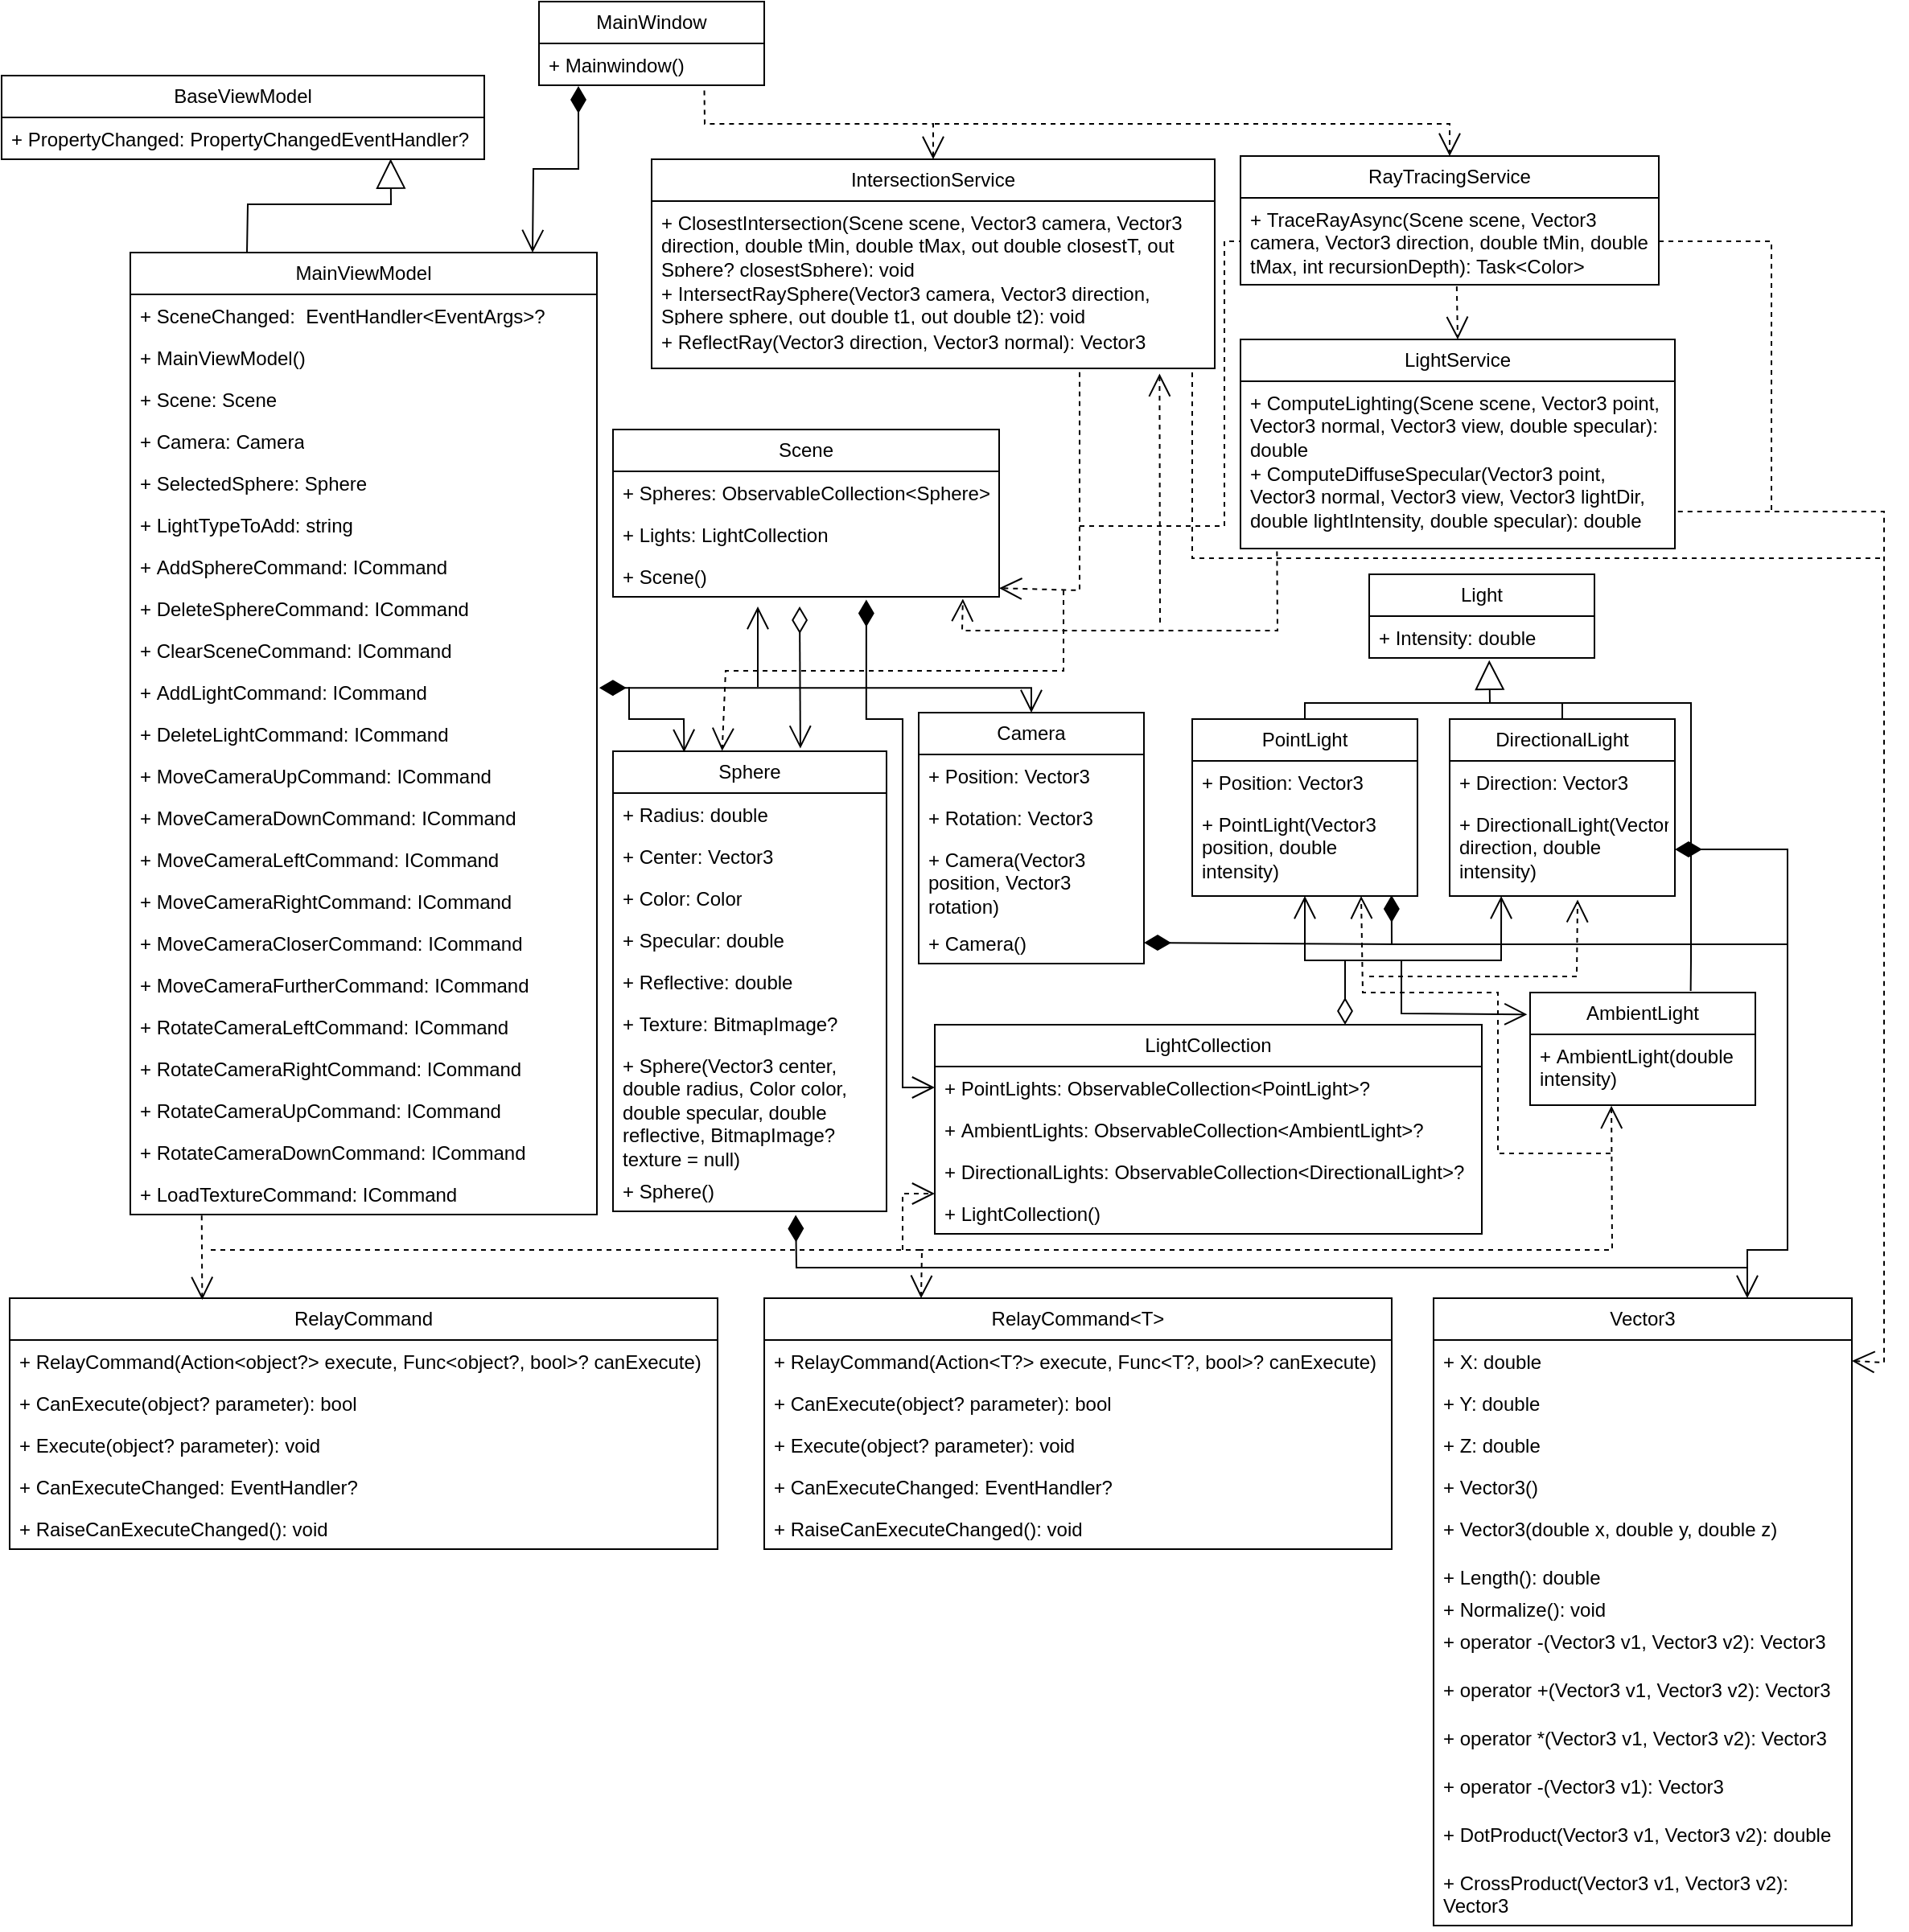 <mxfile version="24.7.5">
  <diagram id="C5RBs43oDa-KdzZeNtuy" name="Page-1">
    <mxGraphModel dx="1481" dy="1017" grid="1" gridSize="10" guides="1" tooltips="1" connect="1" arrows="1" fold="1" page="1" pageScale="1" pageWidth="827" pageHeight="1169" math="0" shadow="0">
      <root>
        <mxCell id="WIyWlLk6GJQsqaUBKTNV-0" />
        <mxCell id="WIyWlLk6GJQsqaUBKTNV-1" parent="WIyWlLk6GJQsqaUBKTNV-0" />
        <mxCell id="JTHqgM4O7aG-Oe8vb5In-0" value="MainWindow" style="swimlane;fontStyle=0;childLayout=stackLayout;horizontal=1;startSize=26;fillColor=none;horizontalStack=0;resizeParent=1;resizeParentMax=0;resizeLast=0;collapsible=1;marginBottom=0;whiteSpace=wrap;html=1;" parent="WIyWlLk6GJQsqaUBKTNV-1" vertex="1">
          <mxGeometry x="354" y="14" width="140" height="52" as="geometry" />
        </mxCell>
        <mxCell id="JTHqgM4O7aG-Oe8vb5In-1" value="+ Mainwindow()" style="text;strokeColor=none;fillColor=none;align=left;verticalAlign=top;spacingLeft=4;spacingRight=4;overflow=hidden;rotatable=0;points=[[0,0.5],[1,0.5]];portConstraint=eastwest;whiteSpace=wrap;html=1;" parent="JTHqgM4O7aG-Oe8vb5In-0" vertex="1">
          <mxGeometry y="26" width="140" height="26" as="geometry" />
        </mxCell>
        <mxCell id="JTHqgM4O7aG-Oe8vb5In-4" value="" style="endArrow=open;html=1;endSize=12;startArrow=diamondThin;startSize=14;startFill=1;edgeStyle=orthogonalEdgeStyle;align=left;verticalAlign=bottom;rounded=0;exitX=0.175;exitY=1.019;exitDx=0;exitDy=0;exitPerimeter=0;" parent="WIyWlLk6GJQsqaUBKTNV-1" source="JTHqgM4O7aG-Oe8vb5In-1" edge="1">
          <mxGeometry x="-1" y="3" relative="1" as="geometry">
            <mxPoint x="340" y="410" as="sourcePoint" />
            <mxPoint x="350" y="170" as="targetPoint" />
          </mxGeometry>
        </mxCell>
        <mxCell id="JTHqgM4O7aG-Oe8vb5In-5" value="MainViewModel" style="swimlane;fontStyle=0;childLayout=stackLayout;horizontal=1;startSize=26;fillColor=none;horizontalStack=0;resizeParent=1;resizeParentMax=0;resizeLast=0;collapsible=1;marginBottom=0;whiteSpace=wrap;html=1;" parent="WIyWlLk6GJQsqaUBKTNV-1" vertex="1">
          <mxGeometry x="100" y="170" width="290" height="598" as="geometry" />
        </mxCell>
        <mxCell id="JTHqgM4O7aG-Oe8vb5In-6" value="+&amp;nbsp;SceneChanged:&amp;nbsp;&amp;nbsp;EventHandler&amp;lt;EventArgs&amp;gt;?" style="text;strokeColor=none;fillColor=none;align=left;verticalAlign=top;spacingLeft=4;spacingRight=4;overflow=hidden;rotatable=0;points=[[0,0.5],[1,0.5]];portConstraint=eastwest;whiteSpace=wrap;html=1;" parent="JTHqgM4O7aG-Oe8vb5In-5" vertex="1">
          <mxGeometry y="26" width="290" height="26" as="geometry" />
        </mxCell>
        <mxCell id="JTHqgM4O7aG-Oe8vb5In-7" value="+&amp;nbsp;MainViewModel()" style="text;strokeColor=none;fillColor=none;align=left;verticalAlign=top;spacingLeft=4;spacingRight=4;overflow=hidden;rotatable=0;points=[[0,0.5],[1,0.5]];portConstraint=eastwest;whiteSpace=wrap;html=1;" parent="JTHqgM4O7aG-Oe8vb5In-5" vertex="1">
          <mxGeometry y="52" width="290" height="26" as="geometry" />
        </mxCell>
        <mxCell id="JTHqgM4O7aG-Oe8vb5In-8" value="+&amp;nbsp;Scene:&amp;nbsp;Scene" style="text;strokeColor=none;fillColor=none;align=left;verticalAlign=top;spacingLeft=4;spacingRight=4;overflow=hidden;rotatable=0;points=[[0,0.5],[1,0.5]];portConstraint=eastwest;whiteSpace=wrap;html=1;" parent="JTHqgM4O7aG-Oe8vb5In-5" vertex="1">
          <mxGeometry y="78" width="290" height="26" as="geometry" />
        </mxCell>
        <mxCell id="JTHqgM4O7aG-Oe8vb5In-25" value="+&amp;nbsp;Camera:&amp;nbsp;Camera" style="text;strokeColor=none;fillColor=none;align=left;verticalAlign=top;spacingLeft=4;spacingRight=4;overflow=hidden;rotatable=0;points=[[0,0.5],[1,0.5]];portConstraint=eastwest;whiteSpace=wrap;html=1;" parent="JTHqgM4O7aG-Oe8vb5In-5" vertex="1">
          <mxGeometry y="104" width="290" height="26" as="geometry" />
        </mxCell>
        <mxCell id="JTHqgM4O7aG-Oe8vb5In-26" value="+&amp;nbsp;SelectedSphere: Sphere" style="text;strokeColor=none;fillColor=none;align=left;verticalAlign=top;spacingLeft=4;spacingRight=4;overflow=hidden;rotatable=0;points=[[0,0.5],[1,0.5]];portConstraint=eastwest;whiteSpace=wrap;html=1;" parent="JTHqgM4O7aG-Oe8vb5In-5" vertex="1">
          <mxGeometry y="130" width="290" height="26" as="geometry" />
        </mxCell>
        <mxCell id="JTHqgM4O7aG-Oe8vb5In-27" value="+&amp;nbsp;LightTypeToAdd: string" style="text;strokeColor=none;fillColor=none;align=left;verticalAlign=top;spacingLeft=4;spacingRight=4;overflow=hidden;rotatable=0;points=[[0,0.5],[1,0.5]];portConstraint=eastwest;whiteSpace=wrap;html=1;" parent="JTHqgM4O7aG-Oe8vb5In-5" vertex="1">
          <mxGeometry y="156" width="290" height="26" as="geometry" />
        </mxCell>
        <mxCell id="JTHqgM4O7aG-Oe8vb5In-28" value="+&amp;nbsp;AddSphereCommand: ICommand" style="text;strokeColor=none;fillColor=none;align=left;verticalAlign=top;spacingLeft=4;spacingRight=4;overflow=hidden;rotatable=0;points=[[0,0.5],[1,0.5]];portConstraint=eastwest;whiteSpace=wrap;html=1;" parent="JTHqgM4O7aG-Oe8vb5In-5" vertex="1">
          <mxGeometry y="182" width="290" height="26" as="geometry" />
        </mxCell>
        <mxCell id="JTHqgM4O7aG-Oe8vb5In-29" value="+&amp;nbsp;DeleteSphereCommand: ICommand" style="text;strokeColor=none;fillColor=none;align=left;verticalAlign=top;spacingLeft=4;spacingRight=4;overflow=hidden;rotatable=0;points=[[0,0.5],[1,0.5]];portConstraint=eastwest;whiteSpace=wrap;html=1;" parent="JTHqgM4O7aG-Oe8vb5In-5" vertex="1">
          <mxGeometry y="208" width="290" height="26" as="geometry" />
        </mxCell>
        <mxCell id="JTHqgM4O7aG-Oe8vb5In-30" value="+&amp;nbsp;ClearSceneCommand: ICommand" style="text;strokeColor=none;fillColor=none;align=left;verticalAlign=top;spacingLeft=4;spacingRight=4;overflow=hidden;rotatable=0;points=[[0,0.5],[1,0.5]];portConstraint=eastwest;whiteSpace=wrap;html=1;" parent="JTHqgM4O7aG-Oe8vb5In-5" vertex="1">
          <mxGeometry y="234" width="290" height="26" as="geometry" />
        </mxCell>
        <mxCell id="JTHqgM4O7aG-Oe8vb5In-31" value="+&amp;nbsp;AddLightCommand: ICommand" style="text;strokeColor=none;fillColor=none;align=left;verticalAlign=top;spacingLeft=4;spacingRight=4;overflow=hidden;rotatable=0;points=[[0,0.5],[1,0.5]];portConstraint=eastwest;whiteSpace=wrap;html=1;" parent="JTHqgM4O7aG-Oe8vb5In-5" vertex="1">
          <mxGeometry y="260" width="290" height="26" as="geometry" />
        </mxCell>
        <mxCell id="JTHqgM4O7aG-Oe8vb5In-32" value="+&amp;nbsp;DeleteLightCommand: ICommand" style="text;strokeColor=none;fillColor=none;align=left;verticalAlign=top;spacingLeft=4;spacingRight=4;overflow=hidden;rotatable=0;points=[[0,0.5],[1,0.5]];portConstraint=eastwest;whiteSpace=wrap;html=1;" parent="JTHqgM4O7aG-Oe8vb5In-5" vertex="1">
          <mxGeometry y="286" width="290" height="26" as="geometry" />
        </mxCell>
        <mxCell id="JTHqgM4O7aG-Oe8vb5In-33" value="+&amp;nbsp;MoveCameraUpCommand: ICommand" style="text;strokeColor=none;fillColor=none;align=left;verticalAlign=top;spacingLeft=4;spacingRight=4;overflow=hidden;rotatable=0;points=[[0,0.5],[1,0.5]];portConstraint=eastwest;whiteSpace=wrap;html=1;" parent="JTHqgM4O7aG-Oe8vb5In-5" vertex="1">
          <mxGeometry y="312" width="290" height="26" as="geometry" />
        </mxCell>
        <mxCell id="JTHqgM4O7aG-Oe8vb5In-34" value="+&amp;nbsp;MoveCameraDownCommand: ICommand" style="text;strokeColor=none;fillColor=none;align=left;verticalAlign=top;spacingLeft=4;spacingRight=4;overflow=hidden;rotatable=0;points=[[0,0.5],[1,0.5]];portConstraint=eastwest;whiteSpace=wrap;html=1;" parent="JTHqgM4O7aG-Oe8vb5In-5" vertex="1">
          <mxGeometry y="338" width="290" height="26" as="geometry" />
        </mxCell>
        <mxCell id="JTHqgM4O7aG-Oe8vb5In-35" value="+&amp;nbsp;MoveCameraLeftCommand: ICommand" style="text;strokeColor=none;fillColor=none;align=left;verticalAlign=top;spacingLeft=4;spacingRight=4;overflow=hidden;rotatable=0;points=[[0,0.5],[1,0.5]];portConstraint=eastwest;whiteSpace=wrap;html=1;" parent="JTHqgM4O7aG-Oe8vb5In-5" vertex="1">
          <mxGeometry y="364" width="290" height="26" as="geometry" />
        </mxCell>
        <mxCell id="JTHqgM4O7aG-Oe8vb5In-36" value="+&amp;nbsp;MoveCameraRightCommand: ICommand" style="text;strokeColor=none;fillColor=none;align=left;verticalAlign=top;spacingLeft=4;spacingRight=4;overflow=hidden;rotatable=0;points=[[0,0.5],[1,0.5]];portConstraint=eastwest;whiteSpace=wrap;html=1;" parent="JTHqgM4O7aG-Oe8vb5In-5" vertex="1">
          <mxGeometry y="390" width="290" height="26" as="geometry" />
        </mxCell>
        <mxCell id="JTHqgM4O7aG-Oe8vb5In-37" value="+&amp;nbsp;MoveCameraCloserCommand: ICommand" style="text;strokeColor=none;fillColor=none;align=left;verticalAlign=top;spacingLeft=4;spacingRight=4;overflow=hidden;rotatable=0;points=[[0,0.5],[1,0.5]];portConstraint=eastwest;whiteSpace=wrap;html=1;" parent="JTHqgM4O7aG-Oe8vb5In-5" vertex="1">
          <mxGeometry y="416" width="290" height="26" as="geometry" />
        </mxCell>
        <mxCell id="JTHqgM4O7aG-Oe8vb5In-38" value="+&amp;nbsp;MoveCameraFurtherCommand: ICommand" style="text;strokeColor=none;fillColor=none;align=left;verticalAlign=top;spacingLeft=4;spacingRight=4;overflow=hidden;rotatable=0;points=[[0,0.5],[1,0.5]];portConstraint=eastwest;whiteSpace=wrap;html=1;" parent="JTHqgM4O7aG-Oe8vb5In-5" vertex="1">
          <mxGeometry y="442" width="290" height="26" as="geometry" />
        </mxCell>
        <mxCell id="JTHqgM4O7aG-Oe8vb5In-39" value="+&amp;nbsp;RotateCameraLeftCommand: ICommand" style="text;strokeColor=none;fillColor=none;align=left;verticalAlign=top;spacingLeft=4;spacingRight=4;overflow=hidden;rotatable=0;points=[[0,0.5],[1,0.5]];portConstraint=eastwest;whiteSpace=wrap;html=1;" parent="JTHqgM4O7aG-Oe8vb5In-5" vertex="1">
          <mxGeometry y="468" width="290" height="26" as="geometry" />
        </mxCell>
        <mxCell id="JTHqgM4O7aG-Oe8vb5In-40" value="+&amp;nbsp;RotateCameraRightCommand: ICommand" style="text;strokeColor=none;fillColor=none;align=left;verticalAlign=top;spacingLeft=4;spacingRight=4;overflow=hidden;rotatable=0;points=[[0,0.5],[1,0.5]];portConstraint=eastwest;whiteSpace=wrap;html=1;" parent="JTHqgM4O7aG-Oe8vb5In-5" vertex="1">
          <mxGeometry y="494" width="290" height="26" as="geometry" />
        </mxCell>
        <mxCell id="JTHqgM4O7aG-Oe8vb5In-41" value="+&amp;nbsp;RotateCameraUpCommand: ICommand" style="text;strokeColor=none;fillColor=none;align=left;verticalAlign=top;spacingLeft=4;spacingRight=4;overflow=hidden;rotatable=0;points=[[0,0.5],[1,0.5]];portConstraint=eastwest;whiteSpace=wrap;html=1;" parent="JTHqgM4O7aG-Oe8vb5In-5" vertex="1">
          <mxGeometry y="520" width="290" height="26" as="geometry" />
        </mxCell>
        <mxCell id="JTHqgM4O7aG-Oe8vb5In-42" value="+&amp;nbsp;RotateCameraDownCommand: ICommand" style="text;strokeColor=none;fillColor=none;align=left;verticalAlign=top;spacingLeft=4;spacingRight=4;overflow=hidden;rotatable=0;points=[[0,0.5],[1,0.5]];portConstraint=eastwest;whiteSpace=wrap;html=1;" parent="JTHqgM4O7aG-Oe8vb5In-5" vertex="1">
          <mxGeometry y="546" width="290" height="26" as="geometry" />
        </mxCell>
        <mxCell id="JTHqgM4O7aG-Oe8vb5In-43" value="+&amp;nbsp;LoadTextureCommand: ICommand" style="text;strokeColor=none;fillColor=none;align=left;verticalAlign=top;spacingLeft=4;spacingRight=4;overflow=hidden;rotatable=0;points=[[0,0.5],[1,0.5]];portConstraint=eastwest;whiteSpace=wrap;html=1;" parent="JTHqgM4O7aG-Oe8vb5In-5" vertex="1">
          <mxGeometry y="572" width="290" height="26" as="geometry" />
        </mxCell>
        <mxCell id="JTHqgM4O7aG-Oe8vb5In-9" value="IntersectionService" style="swimlane;fontStyle=0;childLayout=stackLayout;horizontal=1;startSize=26;fillColor=none;horizontalStack=0;resizeParent=1;resizeParentMax=0;resizeLast=0;collapsible=1;marginBottom=0;whiteSpace=wrap;html=1;" parent="WIyWlLk6GJQsqaUBKTNV-1" vertex="1">
          <mxGeometry x="424" y="112" width="350" height="130" as="geometry" />
        </mxCell>
        <mxCell id="JTHqgM4O7aG-Oe8vb5In-10" value="+&amp;nbsp;&lt;span style=&quot;background-color: initial;&quot;&gt;ClosestIntersection(Scene scene, Vector3 camera, Vector3 direction, double tMin, double tMax, out double closestT, out Sphere? closestSphere): void&lt;/span&gt;&lt;div&gt;&amp;nbsp; &amp;nbsp; &amp;nbsp; &amp;nbsp;&amp;nbsp;&lt;/div&gt;" style="text;strokeColor=none;fillColor=none;align=left;verticalAlign=top;spacingLeft=4;spacingRight=4;overflow=hidden;rotatable=0;points=[[0,0.5],[1,0.5]];portConstraint=eastwest;whiteSpace=wrap;html=1;" parent="JTHqgM4O7aG-Oe8vb5In-9" vertex="1">
          <mxGeometry y="26" width="350" height="44" as="geometry" />
        </mxCell>
        <mxCell id="JTHqgM4O7aG-Oe8vb5In-11" value="+&amp;nbsp;IntersectRaySphere(Vector3 camera, Vector3 direction, Sphere sphere, out double t1, out double t2): void" style="text;strokeColor=none;fillColor=none;align=left;verticalAlign=top;spacingLeft=4;spacingRight=4;overflow=hidden;rotatable=0;points=[[0,0.5],[1,0.5]];portConstraint=eastwest;whiteSpace=wrap;html=1;" parent="JTHqgM4O7aG-Oe8vb5In-9" vertex="1">
          <mxGeometry y="70" width="350" height="30" as="geometry" />
        </mxCell>
        <mxCell id="JTHqgM4O7aG-Oe8vb5In-12" value="+&amp;nbsp;ReflectRay(Vector3 direction, Vector3 normal): Vector3" style="text;strokeColor=none;fillColor=none;align=left;verticalAlign=top;spacingLeft=4;spacingRight=4;overflow=hidden;rotatable=0;points=[[0,0.5],[1,0.5]];portConstraint=eastwest;whiteSpace=wrap;html=1;" parent="JTHqgM4O7aG-Oe8vb5In-9" vertex="1">
          <mxGeometry y="100" width="350" height="30" as="geometry" />
        </mxCell>
        <mxCell id="JTHqgM4O7aG-Oe8vb5In-13" value="RayTracingService" style="swimlane;fontStyle=0;childLayout=stackLayout;horizontal=1;startSize=26;fillColor=none;horizontalStack=0;resizeParent=1;resizeParentMax=0;resizeLast=0;collapsible=1;marginBottom=0;whiteSpace=wrap;html=1;" parent="WIyWlLk6GJQsqaUBKTNV-1" vertex="1">
          <mxGeometry x="790" y="110" width="260" height="80" as="geometry" />
        </mxCell>
        <mxCell id="JTHqgM4O7aG-Oe8vb5In-14" value="+&amp;nbsp;TraceRayAsync(Scene scene, Vector3 camera, Vector3 direction, double tMin, double tMax, int recursionDepth): Task&amp;lt;Color&amp;gt;" style="text;strokeColor=none;fillColor=none;align=left;verticalAlign=top;spacingLeft=4;spacingRight=4;overflow=hidden;rotatable=0;points=[[0,0.5],[1,0.5]];portConstraint=eastwest;whiteSpace=wrap;html=1;" parent="JTHqgM4O7aG-Oe8vb5In-13" vertex="1">
          <mxGeometry y="26" width="260" height="54" as="geometry" />
        </mxCell>
        <mxCell id="JTHqgM4O7aG-Oe8vb5In-17" value="" style="endArrow=open;endSize=12;dashed=1;html=1;rounded=0;exitX=0.734;exitY=1.123;exitDx=0;exitDy=0;exitPerimeter=0;entryX=0.5;entryY=0;entryDx=0;entryDy=0;" parent="WIyWlLk6GJQsqaUBKTNV-1" source="JTHqgM4O7aG-Oe8vb5In-1" target="JTHqgM4O7aG-Oe8vb5In-9" edge="1">
          <mxGeometry width="160" relative="1" as="geometry">
            <mxPoint x="380" y="260" as="sourcePoint" />
            <mxPoint x="540" y="260" as="targetPoint" />
            <Array as="points">
              <mxPoint x="457" y="90" />
              <mxPoint x="599" y="90" />
            </Array>
          </mxGeometry>
        </mxCell>
        <mxCell id="JTHqgM4O7aG-Oe8vb5In-18" value="" style="endArrow=open;endSize=12;dashed=1;html=1;rounded=0;entryX=0.5;entryY=0;entryDx=0;entryDy=0;" parent="WIyWlLk6GJQsqaUBKTNV-1" target="JTHqgM4O7aG-Oe8vb5In-13" edge="1">
          <mxGeometry width="160" relative="1" as="geometry">
            <mxPoint x="600" y="90" as="sourcePoint" />
            <mxPoint x="540" y="260" as="targetPoint" />
            <Array as="points">
              <mxPoint x="790" y="90" />
              <mxPoint x="920" y="90" />
            </Array>
          </mxGeometry>
        </mxCell>
        <mxCell id="JTHqgM4O7aG-Oe8vb5In-19" value="BaseViewModel" style="swimlane;fontStyle=0;childLayout=stackLayout;horizontal=1;startSize=26;fillColor=none;horizontalStack=0;resizeParent=1;resizeParentMax=0;resizeLast=0;collapsible=1;marginBottom=0;whiteSpace=wrap;html=1;" parent="WIyWlLk6GJQsqaUBKTNV-1" vertex="1">
          <mxGeometry x="20" y="60" width="300" height="52" as="geometry" />
        </mxCell>
        <mxCell id="JTHqgM4O7aG-Oe8vb5In-20" value="+&amp;nbsp;PropertyChanged: PropertyChangedEventHandler?" style="text;strokeColor=none;fillColor=none;align=left;verticalAlign=top;spacingLeft=4;spacingRight=4;overflow=hidden;rotatable=0;points=[[0,0.5],[1,0.5]];portConstraint=eastwest;whiteSpace=wrap;html=1;" parent="JTHqgM4O7aG-Oe8vb5In-19" vertex="1">
          <mxGeometry y="26" width="300" height="26" as="geometry" />
        </mxCell>
        <mxCell id="JTHqgM4O7aG-Oe8vb5In-23" value="" style="endArrow=block;endSize=16;endFill=0;html=1;rounded=0;entryX=0.806;entryY=0.991;entryDx=0;entryDy=0;entryPerimeter=0;exitX=0.25;exitY=0;exitDx=0;exitDy=0;" parent="WIyWlLk6GJQsqaUBKTNV-1" source="JTHqgM4O7aG-Oe8vb5In-5" target="JTHqgM4O7aG-Oe8vb5In-20" edge="1">
          <mxGeometry width="160" relative="1" as="geometry">
            <mxPoint x="250" y="270" as="sourcePoint" />
            <mxPoint x="410" y="270" as="targetPoint" />
            <Array as="points">
              <mxPoint x="173" y="140" />
              <mxPoint x="262" y="140" />
            </Array>
          </mxGeometry>
        </mxCell>
        <mxCell id="JTHqgM4O7aG-Oe8vb5In-44" value="Scene" style="swimlane;fontStyle=0;childLayout=stackLayout;horizontal=1;startSize=26;fillColor=none;horizontalStack=0;resizeParent=1;resizeParentMax=0;resizeLast=0;collapsible=1;marginBottom=0;whiteSpace=wrap;html=1;" parent="WIyWlLk6GJQsqaUBKTNV-1" vertex="1">
          <mxGeometry x="400" y="280" width="240" height="104" as="geometry" />
        </mxCell>
        <mxCell id="JTHqgM4O7aG-Oe8vb5In-45" value="+&amp;nbsp;Spheres:&amp;nbsp;ObservableCollection&amp;lt;Sphere&amp;gt;" style="text;strokeColor=none;fillColor=none;align=left;verticalAlign=top;spacingLeft=4;spacingRight=4;overflow=hidden;rotatable=0;points=[[0,0.5],[1,0.5]];portConstraint=eastwest;whiteSpace=wrap;html=1;" parent="JTHqgM4O7aG-Oe8vb5In-44" vertex="1">
          <mxGeometry y="26" width="240" height="26" as="geometry" />
        </mxCell>
        <mxCell id="JTHqgM4O7aG-Oe8vb5In-46" value="+&amp;nbsp;Lights: LightCollection" style="text;strokeColor=none;fillColor=none;align=left;verticalAlign=top;spacingLeft=4;spacingRight=4;overflow=hidden;rotatable=0;points=[[0,0.5],[1,0.5]];portConstraint=eastwest;whiteSpace=wrap;html=1;" parent="JTHqgM4O7aG-Oe8vb5In-44" vertex="1">
          <mxGeometry y="52" width="240" height="26" as="geometry" />
        </mxCell>
        <mxCell id="F7UIVRUvbUP-5xX48rUN-0" value="+&amp;nbsp;Scene()" style="text;strokeColor=none;fillColor=none;align=left;verticalAlign=top;spacingLeft=4;spacingRight=4;overflow=hidden;rotatable=0;points=[[0,0.5],[1,0.5]];portConstraint=eastwest;whiteSpace=wrap;html=1;" vertex="1" parent="JTHqgM4O7aG-Oe8vb5In-44">
          <mxGeometry y="78" width="240" height="26" as="geometry" />
        </mxCell>
        <mxCell id="JTHqgM4O7aG-Oe8vb5In-48" value="Camera" style="swimlane;fontStyle=0;childLayout=stackLayout;horizontal=1;startSize=26;fillColor=none;horizontalStack=0;resizeParent=1;resizeParentMax=0;resizeLast=0;collapsible=1;marginBottom=0;whiteSpace=wrap;html=1;" parent="WIyWlLk6GJQsqaUBKTNV-1" vertex="1">
          <mxGeometry x="590" y="456" width="140" height="156" as="geometry" />
        </mxCell>
        <mxCell id="JTHqgM4O7aG-Oe8vb5In-49" value="+&amp;nbsp;Position: Vector3" style="text;strokeColor=none;fillColor=none;align=left;verticalAlign=top;spacingLeft=4;spacingRight=4;overflow=hidden;rotatable=0;points=[[0,0.5],[1,0.5]];portConstraint=eastwest;whiteSpace=wrap;html=1;" parent="JTHqgM4O7aG-Oe8vb5In-48" vertex="1">
          <mxGeometry y="26" width="140" height="26" as="geometry" />
        </mxCell>
        <mxCell id="JTHqgM4O7aG-Oe8vb5In-50" value="+&amp;nbsp;Rotation: Vector3" style="text;strokeColor=none;fillColor=none;align=left;verticalAlign=top;spacingLeft=4;spacingRight=4;overflow=hidden;rotatable=0;points=[[0,0.5],[1,0.5]];portConstraint=eastwest;whiteSpace=wrap;html=1;" parent="JTHqgM4O7aG-Oe8vb5In-48" vertex="1">
          <mxGeometry y="52" width="140" height="26" as="geometry" />
        </mxCell>
        <mxCell id="JTHqgM4O7aG-Oe8vb5In-51" value="+&amp;nbsp;Camera(Vector3 position, Vector3 rotation)" style="text;strokeColor=none;fillColor=none;align=left;verticalAlign=top;spacingLeft=4;spacingRight=4;overflow=hidden;rotatable=0;points=[[0,0.5],[1,0.5]];portConstraint=eastwest;whiteSpace=wrap;html=1;" parent="JTHqgM4O7aG-Oe8vb5In-48" vertex="1">
          <mxGeometry y="78" width="140" height="52" as="geometry" />
        </mxCell>
        <mxCell id="JTHqgM4O7aG-Oe8vb5In-79" value="+ Camera()" style="text;strokeColor=none;fillColor=none;align=left;verticalAlign=top;spacingLeft=4;spacingRight=4;overflow=hidden;rotatable=0;points=[[0,0.5],[1,0.5]];portConstraint=eastwest;whiteSpace=wrap;html=1;" parent="JTHqgM4O7aG-Oe8vb5In-48" vertex="1">
          <mxGeometry y="130" width="140" height="26" as="geometry" />
        </mxCell>
        <mxCell id="JTHqgM4O7aG-Oe8vb5In-52" value="Sphere" style="swimlane;fontStyle=0;childLayout=stackLayout;horizontal=1;startSize=26;fillColor=none;horizontalStack=0;resizeParent=1;resizeParentMax=0;resizeLast=0;collapsible=1;marginBottom=0;whiteSpace=wrap;html=1;" parent="WIyWlLk6GJQsqaUBKTNV-1" vertex="1">
          <mxGeometry x="400" y="480" width="170" height="286" as="geometry" />
        </mxCell>
        <mxCell id="JTHqgM4O7aG-Oe8vb5In-53" value="+&amp;nbsp;Radius: double" style="text;strokeColor=none;fillColor=none;align=left;verticalAlign=top;spacingLeft=4;spacingRight=4;overflow=hidden;rotatable=0;points=[[0,0.5],[1,0.5]];portConstraint=eastwest;whiteSpace=wrap;html=1;" parent="JTHqgM4O7aG-Oe8vb5In-52" vertex="1">
          <mxGeometry y="26" width="170" height="26" as="geometry" />
        </mxCell>
        <mxCell id="JTHqgM4O7aG-Oe8vb5In-106" value="+&amp;nbsp;Center: Vector3" style="text;strokeColor=none;fillColor=none;align=left;verticalAlign=top;spacingLeft=4;spacingRight=4;overflow=hidden;rotatable=0;points=[[0,0.5],[1,0.5]];portConstraint=eastwest;whiteSpace=wrap;html=1;" parent="JTHqgM4O7aG-Oe8vb5In-52" vertex="1">
          <mxGeometry y="52" width="170" height="26" as="geometry" />
        </mxCell>
        <mxCell id="JTHqgM4O7aG-Oe8vb5In-107" value="+&amp;nbsp;Color:&amp;nbsp;Color" style="text;strokeColor=none;fillColor=none;align=left;verticalAlign=top;spacingLeft=4;spacingRight=4;overflow=hidden;rotatable=0;points=[[0,0.5],[1,0.5]];portConstraint=eastwest;whiteSpace=wrap;html=1;" parent="JTHqgM4O7aG-Oe8vb5In-52" vertex="1">
          <mxGeometry y="78" width="170" height="26" as="geometry" />
        </mxCell>
        <mxCell id="JTHqgM4O7aG-Oe8vb5In-108" value="+&amp;nbsp;Specular: double" style="text;strokeColor=none;fillColor=none;align=left;verticalAlign=top;spacingLeft=4;spacingRight=4;overflow=hidden;rotatable=0;points=[[0,0.5],[1,0.5]];portConstraint=eastwest;whiteSpace=wrap;html=1;" parent="JTHqgM4O7aG-Oe8vb5In-52" vertex="1">
          <mxGeometry y="104" width="170" height="26" as="geometry" />
        </mxCell>
        <mxCell id="JTHqgM4O7aG-Oe8vb5In-109" value="+&amp;nbsp;Reflective: double" style="text;strokeColor=none;fillColor=none;align=left;verticalAlign=top;spacingLeft=4;spacingRight=4;overflow=hidden;rotatable=0;points=[[0,0.5],[1,0.5]];portConstraint=eastwest;whiteSpace=wrap;html=1;" parent="JTHqgM4O7aG-Oe8vb5In-52" vertex="1">
          <mxGeometry y="130" width="170" height="26" as="geometry" />
        </mxCell>
        <mxCell id="JTHqgM4O7aG-Oe8vb5In-111" value="+&amp;nbsp;Texture: BitmapImage?" style="text;strokeColor=none;fillColor=none;align=left;verticalAlign=top;spacingLeft=4;spacingRight=4;overflow=hidden;rotatable=0;points=[[0,0.5],[1,0.5]];portConstraint=eastwest;whiteSpace=wrap;html=1;" parent="JTHqgM4O7aG-Oe8vb5In-52" vertex="1">
          <mxGeometry y="156" width="170" height="26" as="geometry" />
        </mxCell>
        <mxCell id="F7UIVRUvbUP-5xX48rUN-37" value="+&amp;nbsp;Sphere(Vector3 center, double radius, Color color, double specular, double reflective, BitmapImage? texture = null)" style="text;strokeColor=none;fillColor=none;align=left;verticalAlign=top;spacingLeft=4;spacingRight=4;overflow=hidden;rotatable=0;points=[[0,0.5],[1,0.5]];portConstraint=eastwest;whiteSpace=wrap;html=1;" vertex="1" parent="JTHqgM4O7aG-Oe8vb5In-52">
          <mxGeometry y="182" width="170" height="78" as="geometry" />
        </mxCell>
        <mxCell id="F7UIVRUvbUP-5xX48rUN-38" value="+&amp;nbsp;Sphere()" style="text;strokeColor=none;fillColor=none;align=left;verticalAlign=top;spacingLeft=4;spacingRight=4;overflow=hidden;rotatable=0;points=[[0,0.5],[1,0.5]];portConstraint=eastwest;whiteSpace=wrap;html=1;" vertex="1" parent="JTHqgM4O7aG-Oe8vb5In-52">
          <mxGeometry y="260" width="170" height="26" as="geometry" />
        </mxCell>
        <mxCell id="JTHqgM4O7aG-Oe8vb5In-56" value="LightCollection" style="swimlane;fontStyle=0;childLayout=stackLayout;horizontal=1;startSize=26;fillColor=none;horizontalStack=0;resizeParent=1;resizeParentMax=0;resizeLast=0;collapsible=1;marginBottom=0;whiteSpace=wrap;html=1;" parent="WIyWlLk6GJQsqaUBKTNV-1" vertex="1">
          <mxGeometry x="600" y="650" width="340" height="130" as="geometry" />
        </mxCell>
        <mxCell id="JTHqgM4O7aG-Oe8vb5In-57" value="+&amp;nbsp;PointLights:&amp;nbsp;ObservableCollection&amp;lt;PointLight&amp;gt;?" style="text;strokeColor=none;fillColor=none;align=left;verticalAlign=top;spacingLeft=4;spacingRight=4;overflow=hidden;rotatable=0;points=[[0,0.5],[1,0.5]];portConstraint=eastwest;whiteSpace=wrap;html=1;" parent="JTHqgM4O7aG-Oe8vb5In-56" vertex="1">
          <mxGeometry y="26" width="340" height="26" as="geometry" />
        </mxCell>
        <mxCell id="JTHqgM4O7aG-Oe8vb5In-86" value="+&amp;nbsp;AmbientLights:&amp;nbsp;ObservableCollection&amp;lt;AmbientLight&amp;gt;?" style="text;strokeColor=none;fillColor=none;align=left;verticalAlign=top;spacingLeft=4;spacingRight=4;overflow=hidden;rotatable=0;points=[[0,0.5],[1,0.5]];portConstraint=eastwest;whiteSpace=wrap;html=1;" parent="JTHqgM4O7aG-Oe8vb5In-56" vertex="1">
          <mxGeometry y="52" width="340" height="26" as="geometry" />
        </mxCell>
        <mxCell id="JTHqgM4O7aG-Oe8vb5In-87" value="+&amp;nbsp;DirectionalLights:&amp;nbsp;ObservableCollection&amp;lt;DirectionalLight&amp;gt;?" style="text;strokeColor=none;fillColor=none;align=left;verticalAlign=top;spacingLeft=4;spacingRight=4;overflow=hidden;rotatable=0;points=[[0,0.5],[1,0.5]];portConstraint=eastwest;whiteSpace=wrap;html=1;" parent="JTHqgM4O7aG-Oe8vb5In-56" vertex="1">
          <mxGeometry y="78" width="340" height="26" as="geometry" />
        </mxCell>
        <mxCell id="F7UIVRUvbUP-5xX48rUN-30" value="+&amp;nbsp;LightCollection()" style="text;strokeColor=none;fillColor=none;align=left;verticalAlign=top;spacingLeft=4;spacingRight=4;overflow=hidden;rotatable=0;points=[[0,0.5],[1,0.5]];portConstraint=eastwest;whiteSpace=wrap;html=1;" vertex="1" parent="JTHqgM4O7aG-Oe8vb5In-56">
          <mxGeometry y="104" width="340" height="26" as="geometry" />
        </mxCell>
        <mxCell id="JTHqgM4O7aG-Oe8vb5In-60" value="" style="endArrow=open;html=1;endSize=12;startArrow=diamondThin;startSize=14;startFill=1;edgeStyle=orthogonalEdgeStyle;align=left;verticalAlign=bottom;rounded=0;entryX=0.5;entryY=0;entryDx=0;entryDy=0;exitX=1.005;exitY=0.408;exitDx=0;exitDy=0;exitPerimeter=0;" parent="WIyWlLk6GJQsqaUBKTNV-1" source="JTHqgM4O7aG-Oe8vb5In-31" target="JTHqgM4O7aG-Oe8vb5In-48" edge="1">
          <mxGeometry x="-0.889" y="-6" relative="1" as="geometry">
            <mxPoint x="420" y="600" as="sourcePoint" />
            <mxPoint x="580" y="600" as="targetPoint" />
            <mxPoint as="offset" />
          </mxGeometry>
        </mxCell>
        <mxCell id="JTHqgM4O7aG-Oe8vb5In-61" value="" style="endArrow=open;endFill=1;endSize=12;html=1;rounded=0;entryX=0.375;entryY=1.231;entryDx=0;entryDy=0;entryPerimeter=0;" parent="WIyWlLk6GJQsqaUBKTNV-1" edge="1" target="F7UIVRUvbUP-5xX48rUN-0">
          <mxGeometry width="160" relative="1" as="geometry">
            <mxPoint x="490" y="440" as="sourcePoint" />
            <mxPoint x="490" y="418" as="targetPoint" />
          </mxGeometry>
        </mxCell>
        <mxCell id="JTHqgM4O7aG-Oe8vb5In-62" value="" style="endArrow=open;endFill=1;endSize=12;html=1;rounded=0;entryX=0.26;entryY=0.002;entryDx=0;entryDy=0;entryPerimeter=0;" parent="WIyWlLk6GJQsqaUBKTNV-1" target="JTHqgM4O7aG-Oe8vb5In-52" edge="1">
          <mxGeometry width="160" relative="1" as="geometry">
            <mxPoint x="410" y="440" as="sourcePoint" />
            <mxPoint x="600" y="610" as="targetPoint" />
            <Array as="points">
              <mxPoint x="410" y="460" />
              <mxPoint x="444" y="460" />
            </Array>
          </mxGeometry>
        </mxCell>
        <mxCell id="JTHqgM4O7aG-Oe8vb5In-63" value="RelayCommand" style="swimlane;fontStyle=0;childLayout=stackLayout;horizontal=1;startSize=26;fillColor=none;horizontalStack=0;resizeParent=1;resizeParentMax=0;resizeLast=0;collapsible=1;marginBottom=0;whiteSpace=wrap;html=1;" parent="WIyWlLk6GJQsqaUBKTNV-1" vertex="1">
          <mxGeometry x="25" y="820" width="440" height="156" as="geometry" />
        </mxCell>
        <mxCell id="JTHqgM4O7aG-Oe8vb5In-64" value="+&amp;nbsp;RelayCommand(Action&amp;lt;object?&amp;gt; execute, Func&amp;lt;object?, bool&amp;gt;? canExecute)" style="text;strokeColor=none;fillColor=none;align=left;verticalAlign=top;spacingLeft=4;spacingRight=4;overflow=hidden;rotatable=0;points=[[0,0.5],[1,0.5]];portConstraint=eastwest;whiteSpace=wrap;html=1;" parent="JTHqgM4O7aG-Oe8vb5In-63" vertex="1">
          <mxGeometry y="26" width="440" height="26" as="geometry" />
        </mxCell>
        <mxCell id="JTHqgM4O7aG-Oe8vb5In-65" value="+&amp;nbsp;CanExecute(object? parameter): bool" style="text;strokeColor=none;fillColor=none;align=left;verticalAlign=top;spacingLeft=4;spacingRight=4;overflow=hidden;rotatable=0;points=[[0,0.5],[1,0.5]];portConstraint=eastwest;whiteSpace=wrap;html=1;" parent="JTHqgM4O7aG-Oe8vb5In-63" vertex="1">
          <mxGeometry y="52" width="440" height="26" as="geometry" />
        </mxCell>
        <mxCell id="JTHqgM4O7aG-Oe8vb5In-66" value="+&amp;nbsp;Execute(object? parameter): void" style="text;strokeColor=none;fillColor=none;align=left;verticalAlign=top;spacingLeft=4;spacingRight=4;overflow=hidden;rotatable=0;points=[[0,0.5],[1,0.5]];portConstraint=eastwest;whiteSpace=wrap;html=1;" parent="JTHqgM4O7aG-Oe8vb5In-63" vertex="1">
          <mxGeometry y="78" width="440" height="26" as="geometry" />
        </mxCell>
        <mxCell id="JTHqgM4O7aG-Oe8vb5In-68" value="+&amp;nbsp;CanExecuteChanged: EventHandler?" style="text;strokeColor=none;fillColor=none;align=left;verticalAlign=top;spacingLeft=4;spacingRight=4;overflow=hidden;rotatable=0;points=[[0,0.5],[1,0.5]];portConstraint=eastwest;whiteSpace=wrap;html=1;" parent="JTHqgM4O7aG-Oe8vb5In-63" vertex="1">
          <mxGeometry y="104" width="440" height="26" as="geometry" />
        </mxCell>
        <mxCell id="JTHqgM4O7aG-Oe8vb5In-69" value="+&amp;nbsp;RaiseCanExecuteChanged(): void" style="text;strokeColor=none;fillColor=none;align=left;verticalAlign=top;spacingLeft=4;spacingRight=4;overflow=hidden;rotatable=0;points=[[0,0.5],[1,0.5]];portConstraint=eastwest;whiteSpace=wrap;html=1;" parent="JTHqgM4O7aG-Oe8vb5In-63" vertex="1">
          <mxGeometry y="130" width="440" height="26" as="geometry" />
        </mxCell>
        <mxCell id="JTHqgM4O7aG-Oe8vb5In-67" value="" style="endArrow=open;endSize=12;dashed=1;html=1;rounded=0;exitX=0.153;exitY=1.026;exitDx=0;exitDy=0;exitPerimeter=0;entryX=0.272;entryY=0.006;entryDx=0;entryDy=0;entryPerimeter=0;" parent="WIyWlLk6GJQsqaUBKTNV-1" source="JTHqgM4O7aG-Oe8vb5In-43" target="JTHqgM4O7aG-Oe8vb5In-63" edge="1">
          <mxGeometry width="160" relative="1" as="geometry">
            <mxPoint x="350" y="830" as="sourcePoint" />
            <mxPoint x="510" y="830" as="targetPoint" />
          </mxGeometry>
        </mxCell>
        <mxCell id="JTHqgM4O7aG-Oe8vb5In-70" value="RelayCommand&amp;lt;T&amp;gt;" style="swimlane;fontStyle=0;childLayout=stackLayout;horizontal=1;startSize=26;fillColor=none;horizontalStack=0;resizeParent=1;resizeParentMax=0;resizeLast=0;collapsible=1;marginBottom=0;whiteSpace=wrap;html=1;" parent="WIyWlLk6GJQsqaUBKTNV-1" vertex="1">
          <mxGeometry x="494" y="820" width="390" height="156" as="geometry" />
        </mxCell>
        <mxCell id="JTHqgM4O7aG-Oe8vb5In-71" value="+&amp;nbsp;RelayCommand(Action&amp;lt;T?&amp;gt; execute, Func&amp;lt;T?, bool&amp;gt;? canExecute)" style="text;strokeColor=none;fillColor=none;align=left;verticalAlign=top;spacingLeft=4;spacingRight=4;overflow=hidden;rotatable=0;points=[[0,0.5],[1,0.5]];portConstraint=eastwest;whiteSpace=wrap;html=1;" parent="JTHqgM4O7aG-Oe8vb5In-70" vertex="1">
          <mxGeometry y="26" width="390" height="26" as="geometry" />
        </mxCell>
        <mxCell id="JTHqgM4O7aG-Oe8vb5In-72" value="+&amp;nbsp;CanExecute(object? parameter): bool" style="text;strokeColor=none;fillColor=none;align=left;verticalAlign=top;spacingLeft=4;spacingRight=4;overflow=hidden;rotatable=0;points=[[0,0.5],[1,0.5]];portConstraint=eastwest;whiteSpace=wrap;html=1;" parent="JTHqgM4O7aG-Oe8vb5In-70" vertex="1">
          <mxGeometry y="52" width="390" height="26" as="geometry" />
        </mxCell>
        <mxCell id="JTHqgM4O7aG-Oe8vb5In-73" value="+&amp;nbsp;Execute(object? parameter): void" style="text;strokeColor=none;fillColor=none;align=left;verticalAlign=top;spacingLeft=4;spacingRight=4;overflow=hidden;rotatable=0;points=[[0,0.5],[1,0.5]];portConstraint=eastwest;whiteSpace=wrap;html=1;" parent="JTHqgM4O7aG-Oe8vb5In-70" vertex="1">
          <mxGeometry y="78" width="390" height="26" as="geometry" />
        </mxCell>
        <mxCell id="JTHqgM4O7aG-Oe8vb5In-74" value="+&amp;nbsp;CanExecuteChanged: EventHandler?" style="text;strokeColor=none;fillColor=none;align=left;verticalAlign=top;spacingLeft=4;spacingRight=4;overflow=hidden;rotatable=0;points=[[0,0.5],[1,0.5]];portConstraint=eastwest;whiteSpace=wrap;html=1;" parent="JTHqgM4O7aG-Oe8vb5In-70" vertex="1">
          <mxGeometry y="104" width="390" height="26" as="geometry" />
        </mxCell>
        <mxCell id="JTHqgM4O7aG-Oe8vb5In-75" value="+&amp;nbsp;RaiseCanExecuteChanged(): void" style="text;strokeColor=none;fillColor=none;align=left;verticalAlign=top;spacingLeft=4;spacingRight=4;overflow=hidden;rotatable=0;points=[[0,0.5],[1,0.5]];portConstraint=eastwest;whiteSpace=wrap;html=1;" parent="JTHqgM4O7aG-Oe8vb5In-70" vertex="1">
          <mxGeometry y="130" width="390" height="26" as="geometry" />
        </mxCell>
        <mxCell id="JTHqgM4O7aG-Oe8vb5In-76" value="" style="endArrow=open;endSize=12;dashed=1;html=1;rounded=0;entryX=0.25;entryY=0;entryDx=0;entryDy=0;" parent="WIyWlLk6GJQsqaUBKTNV-1" target="JTHqgM4O7aG-Oe8vb5In-70" edge="1">
          <mxGeometry width="160" relative="1" as="geometry">
            <mxPoint x="150" y="790" as="sourcePoint" />
            <mxPoint x="410" y="920" as="targetPoint" />
            <Array as="points">
              <mxPoint x="592" y="790" />
            </Array>
          </mxGeometry>
        </mxCell>
        <mxCell id="JTHqgM4O7aG-Oe8vb5In-78" value="" style="endArrow=open;endSize=12;dashed=1;html=1;rounded=0;entryX=0;entryY=0.5;entryDx=0;entryDy=0;" parent="WIyWlLk6GJQsqaUBKTNV-1" edge="1">
          <mxGeometry width="160" relative="1" as="geometry">
            <mxPoint x="580" y="790" as="sourcePoint" />
            <mxPoint x="600" y="755" as="targetPoint" />
            <Array as="points">
              <mxPoint x="580" y="755" />
            </Array>
          </mxGeometry>
        </mxCell>
        <mxCell id="JTHqgM4O7aG-Oe8vb5In-82" value="PointLight" style="swimlane;fontStyle=0;childLayout=stackLayout;horizontal=1;startSize=26;fillColor=none;horizontalStack=0;resizeParent=1;resizeParentMax=0;resizeLast=0;collapsible=1;marginBottom=0;whiteSpace=wrap;html=1;" parent="WIyWlLk6GJQsqaUBKTNV-1" vertex="1">
          <mxGeometry x="760" y="460" width="140" height="110" as="geometry" />
        </mxCell>
        <mxCell id="JTHqgM4O7aG-Oe8vb5In-83" value="+&amp;nbsp;Position: Vector3" style="text;strokeColor=none;fillColor=none;align=left;verticalAlign=top;spacingLeft=4;spacingRight=4;overflow=hidden;rotatable=0;points=[[0,0.5],[1,0.5]];portConstraint=eastwest;whiteSpace=wrap;html=1;" parent="JTHqgM4O7aG-Oe8vb5In-82" vertex="1">
          <mxGeometry y="26" width="140" height="26" as="geometry" />
        </mxCell>
        <mxCell id="JTHqgM4O7aG-Oe8vb5In-84" value="+&amp;nbsp;PointLight(Vector3 position, double intensity)" style="text;strokeColor=none;fillColor=none;align=left;verticalAlign=top;spacingLeft=4;spacingRight=4;overflow=hidden;rotatable=0;points=[[0,0.5],[1,0.5]];portConstraint=eastwest;whiteSpace=wrap;html=1;" parent="JTHqgM4O7aG-Oe8vb5In-82" vertex="1">
          <mxGeometry y="52" width="140" height="58" as="geometry" />
        </mxCell>
        <mxCell id="JTHqgM4O7aG-Oe8vb5In-88" value="AmbientLight" style="swimlane;fontStyle=0;childLayout=stackLayout;horizontal=1;startSize=26;fillColor=none;horizontalStack=0;resizeParent=1;resizeParentMax=0;resizeLast=0;collapsible=1;marginBottom=0;whiteSpace=wrap;html=1;" parent="WIyWlLk6GJQsqaUBKTNV-1" vertex="1">
          <mxGeometry x="970" y="630" width="140" height="70" as="geometry" />
        </mxCell>
        <mxCell id="JTHqgM4O7aG-Oe8vb5In-89" value="+&amp;nbsp;AmbientLight(double intensity)" style="text;strokeColor=none;fillColor=none;align=left;verticalAlign=top;spacingLeft=4;spacingRight=4;overflow=hidden;rotatable=0;points=[[0,0.5],[1,0.5]];portConstraint=eastwest;whiteSpace=wrap;html=1;" parent="JTHqgM4O7aG-Oe8vb5In-88" vertex="1">
          <mxGeometry y="26" width="140" height="44" as="geometry" />
        </mxCell>
        <mxCell id="JTHqgM4O7aG-Oe8vb5In-93" value="DirectionalLight" style="swimlane;fontStyle=0;childLayout=stackLayout;horizontal=1;startSize=26;fillColor=none;horizontalStack=0;resizeParent=1;resizeParentMax=0;resizeLast=0;collapsible=1;marginBottom=0;whiteSpace=wrap;html=1;" parent="WIyWlLk6GJQsqaUBKTNV-1" vertex="1">
          <mxGeometry x="920" y="460" width="140" height="110" as="geometry" />
        </mxCell>
        <mxCell id="JTHqgM4O7aG-Oe8vb5In-94" value="+ Direction: Vector3" style="text;strokeColor=none;fillColor=none;align=left;verticalAlign=top;spacingLeft=4;spacingRight=4;overflow=hidden;rotatable=0;points=[[0,0.5],[1,0.5]];portConstraint=eastwest;whiteSpace=wrap;html=1;" parent="JTHqgM4O7aG-Oe8vb5In-93" vertex="1">
          <mxGeometry y="26" width="140" height="26" as="geometry" />
        </mxCell>
        <mxCell id="JTHqgM4O7aG-Oe8vb5In-95" value="+&amp;nbsp;DirectionalLight(Vector3 direction, double intensity)" style="text;strokeColor=none;fillColor=none;align=left;verticalAlign=top;spacingLeft=4;spacingRight=4;overflow=hidden;rotatable=0;points=[[0,0.5],[1,0.5]];portConstraint=eastwest;whiteSpace=wrap;html=1;" parent="JTHqgM4O7aG-Oe8vb5In-93" vertex="1">
          <mxGeometry y="52" width="140" height="58" as="geometry" />
        </mxCell>
        <mxCell id="JTHqgM4O7aG-Oe8vb5In-98" value="" style="endArrow=open;html=1;endSize=12;startArrow=diamondThin;startSize=14;startFill=0;edgeStyle=orthogonalEdgeStyle;align=left;verticalAlign=bottom;rounded=0;exitX=0.75;exitY=0;exitDx=0;exitDy=0;entryX=0.5;entryY=1;entryDx=0;entryDy=0;" parent="WIyWlLk6GJQsqaUBKTNV-1" source="JTHqgM4O7aG-Oe8vb5In-56" target="JTHqgM4O7aG-Oe8vb5In-82" edge="1">
          <mxGeometry x="-1" y="3" relative="1" as="geometry">
            <mxPoint x="720" y="640" as="sourcePoint" />
            <mxPoint x="830" y="590" as="targetPoint" />
          </mxGeometry>
        </mxCell>
        <mxCell id="JTHqgM4O7aG-Oe8vb5In-99" value="" style="endArrow=open;endFill=1;endSize=12;html=1;rounded=0;entryX=0.229;entryY=1;entryDx=0;entryDy=0;entryPerimeter=0;" parent="WIyWlLk6GJQsqaUBKTNV-1" target="JTHqgM4O7aG-Oe8vb5In-95" edge="1">
          <mxGeometry width="160" relative="1" as="geometry">
            <mxPoint x="830" y="610" as="sourcePoint" />
            <mxPoint x="952" y="591" as="targetPoint" />
            <Array as="points">
              <mxPoint x="952" y="610" />
            </Array>
          </mxGeometry>
        </mxCell>
        <mxCell id="JTHqgM4O7aG-Oe8vb5In-100" value="" style="endArrow=open;endFill=1;endSize=12;html=1;rounded=0;entryX=-0.013;entryY=0.194;entryDx=0;entryDy=0;entryPerimeter=0;" parent="WIyWlLk6GJQsqaUBKTNV-1" target="JTHqgM4O7aG-Oe8vb5In-88" edge="1">
          <mxGeometry width="160" relative="1" as="geometry">
            <mxPoint x="890" y="610" as="sourcePoint" />
            <mxPoint x="880" y="640" as="targetPoint" />
            <Array as="points">
              <mxPoint x="890" y="643" />
            </Array>
          </mxGeometry>
        </mxCell>
        <mxCell id="JTHqgM4O7aG-Oe8vb5In-101" value="" style="endArrow=open;endSize=12;dashed=1;html=1;rounded=0;entryX=0.361;entryY=1.009;entryDx=0;entryDy=0;entryPerimeter=0;" parent="WIyWlLk6GJQsqaUBKTNV-1" target="JTHqgM4O7aG-Oe8vb5In-89" edge="1">
          <mxGeometry width="160" relative="1" as="geometry">
            <mxPoint x="590" y="790" as="sourcePoint" />
            <mxPoint x="860" y="650" as="targetPoint" />
            <Array as="points">
              <mxPoint x="910" y="790" />
              <mxPoint x="1021" y="790" />
            </Array>
          </mxGeometry>
        </mxCell>
        <mxCell id="JTHqgM4O7aG-Oe8vb5In-102" value="&lt;div&gt;&lt;br&gt;&lt;/div&gt;&lt;div&gt;&lt;br&gt;&lt;/div&gt;" style="endArrow=open;endSize=12;dashed=1;html=1;rounded=0;entryX=0.75;entryY=1;entryDx=0;entryDy=0;" parent="WIyWlLk6GJQsqaUBKTNV-1" target="JTHqgM4O7aG-Oe8vb5In-82" edge="1">
          <mxGeometry width="160" relative="1" as="geometry">
            <mxPoint x="1020" y="730" as="sourcePoint" />
            <mxPoint x="865.7" y="592.86" as="targetPoint" />
            <Array as="points">
              <mxPoint x="950" y="730" />
              <mxPoint x="950" y="630" />
              <mxPoint x="866" y="630" />
            </Array>
          </mxGeometry>
        </mxCell>
        <mxCell id="JTHqgM4O7aG-Oe8vb5In-103" value="" style="endArrow=open;endSize=12;dashed=1;html=1;rounded=0;entryX=0.568;entryY=1.038;entryDx=0;entryDy=0;entryPerimeter=0;" parent="WIyWlLk6GJQsqaUBKTNV-1" target="JTHqgM4O7aG-Oe8vb5In-95" edge="1">
          <mxGeometry x="-0.129" y="6" width="160" relative="1" as="geometry">
            <mxPoint x="870" y="620" as="sourcePoint" />
            <mxPoint x="999.24" y="591.326" as="targetPoint" />
            <Array as="points">
              <mxPoint x="910" y="620" />
              <mxPoint x="999" y="620" />
            </Array>
            <mxPoint as="offset" />
          </mxGeometry>
        </mxCell>
        <mxCell id="JTHqgM4O7aG-Oe8vb5In-112" value="" style="endArrow=open;html=1;endSize=12;startArrow=diamondThin;startSize=14;startFill=0;edgeStyle=orthogonalEdgeStyle;align=left;verticalAlign=bottom;rounded=0;entryX=0.685;entryY=-0.006;entryDx=0;entryDy=0;entryPerimeter=0;" parent="WIyWlLk6GJQsqaUBKTNV-1" target="JTHqgM4O7aG-Oe8vb5In-52" edge="1">
          <mxGeometry x="-1" y="3" relative="1" as="geometry">
            <mxPoint x="516" y="390" as="sourcePoint" />
            <mxPoint x="720" y="590" as="targetPoint" />
          </mxGeometry>
        </mxCell>
        <mxCell id="JTHqgM4O7aG-Oe8vb5In-113" value="" style="endArrow=open;html=1;endSize=12;startArrow=diamondThin;startSize=14;startFill=1;edgeStyle=orthogonalEdgeStyle;align=left;verticalAlign=bottom;rounded=0;entryX=0;entryY=0.5;entryDx=0;entryDy=0;exitX=0.656;exitY=1.069;exitDx=0;exitDy=0;exitPerimeter=0;" parent="WIyWlLk6GJQsqaUBKTNV-1" source="F7UIVRUvbUP-5xX48rUN-0" target="JTHqgM4O7aG-Oe8vb5In-57" edge="1">
          <mxGeometry x="-1" y="3" relative="1" as="geometry">
            <mxPoint x="560" y="400" as="sourcePoint" />
            <mxPoint x="740" y="590" as="targetPoint" />
            <Array as="points">
              <mxPoint x="557" y="460" />
              <mxPoint x="580" y="460" />
              <mxPoint x="580" y="689" />
            </Array>
          </mxGeometry>
        </mxCell>
        <mxCell id="JTHqgM4O7aG-Oe8vb5In-118" value="" style="endArrow=open;endSize=12;dashed=1;html=1;rounded=0;entryX=1;entryY=0.792;entryDx=0;entryDy=0;exitX=0.76;exitY=1.079;exitDx=0;exitDy=0;exitPerimeter=0;entryPerimeter=0;" parent="WIyWlLk6GJQsqaUBKTNV-1" source="JTHqgM4O7aG-Oe8vb5In-12" target="F7UIVRUvbUP-5xX48rUN-0" edge="1">
          <mxGeometry width="160" relative="1" as="geometry">
            <mxPoint x="690" y="250" as="sourcePoint" />
            <mxPoint x="770" y="350" as="targetPoint" />
            <Array as="points">
              <mxPoint x="690" y="380" />
            </Array>
          </mxGeometry>
        </mxCell>
        <mxCell id="JTHqgM4O7aG-Oe8vb5In-119" value="" style="endArrow=open;endSize=12;dashed=1;html=1;rounded=0;entryX=0.399;entryY=-0.001;entryDx=0;entryDy=0;entryPerimeter=0;" parent="WIyWlLk6GJQsqaUBKTNV-1" target="JTHqgM4O7aG-Oe8vb5In-52" edge="1">
          <mxGeometry width="160" relative="1" as="geometry">
            <mxPoint x="680" y="380" as="sourcePoint" />
            <mxPoint x="660" y="389" as="targetPoint" />
            <Array as="points">
              <mxPoint x="680" y="430" />
              <mxPoint x="470" y="430" />
            </Array>
          </mxGeometry>
        </mxCell>
        <mxCell id="JTHqgM4O7aG-Oe8vb5In-126" value="LightService" style="swimlane;fontStyle=0;childLayout=stackLayout;horizontal=1;startSize=26;fillColor=none;horizontalStack=0;resizeParent=1;resizeParentMax=0;resizeLast=0;collapsible=1;marginBottom=0;whiteSpace=wrap;html=1;" parent="WIyWlLk6GJQsqaUBKTNV-1" vertex="1">
          <mxGeometry x="790" y="224" width="270" height="130" as="geometry" />
        </mxCell>
        <mxCell id="JTHqgM4O7aG-Oe8vb5In-127" value="+&amp;nbsp;ComputeLighting(Scene scene, Vector3 point, Vector3 normal, Vector3 view, double specular): double" style="text;strokeColor=none;fillColor=none;align=left;verticalAlign=top;spacingLeft=4;spacingRight=4;overflow=hidden;rotatable=0;points=[[0,0.5],[1,0.5]];portConstraint=eastwest;whiteSpace=wrap;html=1;" parent="JTHqgM4O7aG-Oe8vb5In-126" vertex="1">
          <mxGeometry y="26" width="270" height="44" as="geometry" />
        </mxCell>
        <mxCell id="JTHqgM4O7aG-Oe8vb5In-128" value="+&amp;nbsp;ComputeDiffuseSpecular(Vector3 point, Vector3 normal, Vector3 view, Vector3 lightDir, double lightIntensity, double specular): double" style="text;strokeColor=none;fillColor=none;align=left;verticalAlign=top;spacingLeft=4;spacingRight=4;overflow=hidden;rotatable=0;points=[[0,0.5],[1,0.5]];portConstraint=eastwest;whiteSpace=wrap;html=1;" parent="JTHqgM4O7aG-Oe8vb5In-126" vertex="1">
          <mxGeometry y="70" width="270" height="60" as="geometry" />
        </mxCell>
        <mxCell id="JTHqgM4O7aG-Oe8vb5In-130" value="" style="endArrow=open;endSize=12;dashed=1;html=1;rounded=0;entryX=0.5;entryY=0;entryDx=0;entryDy=0;exitX=0.517;exitY=1.019;exitDx=0;exitDy=0;exitPerimeter=0;" parent="WIyWlLk6GJQsqaUBKTNV-1" source="JTHqgM4O7aG-Oe8vb5In-14" target="JTHqgM4O7aG-Oe8vb5In-126" edge="1">
          <mxGeometry width="160" relative="1" as="geometry">
            <mxPoint x="900" y="190" as="sourcePoint" />
            <mxPoint x="1050" y="290" as="targetPoint" />
          </mxGeometry>
        </mxCell>
        <mxCell id="JTHqgM4O7aG-Oe8vb5In-131" value="" style="endArrow=open;endSize=12;dashed=1;html=1;rounded=0;exitX=0.084;exitY=1.029;exitDx=0;exitDy=0;exitPerimeter=0;entryX=0.906;entryY=1.046;entryDx=0;entryDy=0;entryPerimeter=0;" parent="WIyWlLk6GJQsqaUBKTNV-1" source="JTHqgM4O7aG-Oe8vb5In-128" target="F7UIVRUvbUP-5xX48rUN-0" edge="1">
          <mxGeometry width="160" relative="1" as="geometry">
            <mxPoint x="820" y="440" as="sourcePoint" />
            <mxPoint x="980" y="440" as="targetPoint" />
            <Array as="points">
              <mxPoint x="813" y="405" />
              <mxPoint x="740" y="405" />
              <mxPoint x="617" y="405" />
            </Array>
          </mxGeometry>
        </mxCell>
        <mxCell id="JTHqgM4O7aG-Oe8vb5In-132" value="" style="endArrow=open;endSize=12;dashed=1;html=1;rounded=0;entryX=0.902;entryY=1.11;entryDx=0;entryDy=0;entryPerimeter=0;" parent="WIyWlLk6GJQsqaUBKTNV-1" target="JTHqgM4O7aG-Oe8vb5In-12" edge="1">
          <mxGeometry width="160" relative="1" as="geometry">
            <mxPoint x="740" y="400" as="sourcePoint" />
            <mxPoint x="739.7" y="270.99" as="targetPoint" />
          </mxGeometry>
        </mxCell>
        <mxCell id="JTHqgM4O7aG-Oe8vb5In-133" value="" style="endArrow=none;dashed=1;html=1;rounded=0;entryX=0;entryY=0.5;entryDx=0;entryDy=0;" parent="WIyWlLk6GJQsqaUBKTNV-1" target="JTHqgM4O7aG-Oe8vb5In-14" edge="1">
          <mxGeometry width="50" height="50" relative="1" as="geometry">
            <mxPoint x="690" y="340" as="sourcePoint" />
            <mxPoint x="880" y="310" as="targetPoint" />
            <Array as="points">
              <mxPoint x="780" y="340" />
              <mxPoint x="780" y="163" />
            </Array>
          </mxGeometry>
        </mxCell>
        <mxCell id="F7UIVRUvbUP-5xX48rUN-2" value="Light" style="swimlane;fontStyle=0;childLayout=stackLayout;horizontal=1;startSize=26;fillColor=none;horizontalStack=0;resizeParent=1;resizeParentMax=0;resizeLast=0;collapsible=1;marginBottom=0;whiteSpace=wrap;html=1;" vertex="1" parent="WIyWlLk6GJQsqaUBKTNV-1">
          <mxGeometry x="870" y="370" width="140" height="52" as="geometry" />
        </mxCell>
        <mxCell id="F7UIVRUvbUP-5xX48rUN-3" value="+&amp;nbsp;Intensity: double" style="text;strokeColor=none;fillColor=none;align=left;verticalAlign=top;spacingLeft=4;spacingRight=4;overflow=hidden;rotatable=0;points=[[0,0.5],[1,0.5]];portConstraint=eastwest;whiteSpace=wrap;html=1;" vertex="1" parent="F7UIVRUvbUP-5xX48rUN-2">
          <mxGeometry y="26" width="140" height="26" as="geometry" />
        </mxCell>
        <mxCell id="F7UIVRUvbUP-5xX48rUN-7" value="" style="endArrow=block;endSize=16;endFill=0;html=1;rounded=0;entryX=0.533;entryY=1.053;entryDx=0;entryDy=0;entryPerimeter=0;exitX=0.5;exitY=0;exitDx=0;exitDy=0;" edge="1" parent="WIyWlLk6GJQsqaUBKTNV-1" source="JTHqgM4O7aG-Oe8vb5In-82" target="F7UIVRUvbUP-5xX48rUN-3">
          <mxGeometry width="160" relative="1" as="geometry">
            <mxPoint x="880" y="530" as="sourcePoint" />
            <mxPoint x="1040" y="530" as="targetPoint" />
            <Array as="points">
              <mxPoint x="830" y="450" />
              <mxPoint x="945" y="450" />
            </Array>
          </mxGeometry>
        </mxCell>
        <mxCell id="F7UIVRUvbUP-5xX48rUN-10" value="" style="endArrow=none;html=1;rounded=0;exitX=0.5;exitY=0;exitDx=0;exitDy=0;" edge="1" parent="WIyWlLk6GJQsqaUBKTNV-1" source="JTHqgM4O7aG-Oe8vb5In-93">
          <mxGeometry width="50" height="50" relative="1" as="geometry">
            <mxPoint x="940" y="550" as="sourcePoint" />
            <mxPoint x="940" y="450" as="targetPoint" />
            <Array as="points">
              <mxPoint x="990" y="450" />
            </Array>
          </mxGeometry>
        </mxCell>
        <mxCell id="F7UIVRUvbUP-5xX48rUN-11" value="" style="endArrow=none;html=1;rounded=0;exitX=0.713;exitY=-0.014;exitDx=0;exitDy=0;exitPerimeter=0;" edge="1" parent="WIyWlLk6GJQsqaUBKTNV-1" source="JTHqgM4O7aG-Oe8vb5In-88">
          <mxGeometry width="50" height="50" relative="1" as="geometry">
            <mxPoint x="940" y="550" as="sourcePoint" />
            <mxPoint x="990" y="450" as="targetPoint" />
            <Array as="points">
              <mxPoint x="1070" y="610" />
              <mxPoint x="1070" y="450" />
            </Array>
          </mxGeometry>
        </mxCell>
        <mxCell id="F7UIVRUvbUP-5xX48rUN-13" value="Vector3" style="swimlane;fontStyle=0;childLayout=stackLayout;horizontal=1;startSize=26;fillColor=none;horizontalStack=0;resizeParent=1;resizeParentMax=0;resizeLast=0;collapsible=1;marginBottom=0;whiteSpace=wrap;html=1;" vertex="1" parent="WIyWlLk6GJQsqaUBKTNV-1">
          <mxGeometry x="910" y="820" width="260" height="390" as="geometry" />
        </mxCell>
        <mxCell id="F7UIVRUvbUP-5xX48rUN-14" value="+&amp;nbsp;X: double" style="text;strokeColor=none;fillColor=none;align=left;verticalAlign=top;spacingLeft=4;spacingRight=4;overflow=hidden;rotatable=0;points=[[0,0.5],[1,0.5]];portConstraint=eastwest;whiteSpace=wrap;html=1;" vertex="1" parent="F7UIVRUvbUP-5xX48rUN-13">
          <mxGeometry y="26" width="260" height="26" as="geometry" />
        </mxCell>
        <mxCell id="F7UIVRUvbUP-5xX48rUN-17" value="+ Y: double" style="text;strokeColor=none;fillColor=none;align=left;verticalAlign=top;spacingLeft=4;spacingRight=4;overflow=hidden;rotatable=0;points=[[0,0.5],[1,0.5]];portConstraint=eastwest;whiteSpace=wrap;html=1;" vertex="1" parent="F7UIVRUvbUP-5xX48rUN-13">
          <mxGeometry y="52" width="260" height="26" as="geometry" />
        </mxCell>
        <mxCell id="F7UIVRUvbUP-5xX48rUN-18" value="+ Z: double" style="text;strokeColor=none;fillColor=none;align=left;verticalAlign=top;spacingLeft=4;spacingRight=4;overflow=hidden;rotatable=0;points=[[0,0.5],[1,0.5]];portConstraint=eastwest;whiteSpace=wrap;html=1;" vertex="1" parent="F7UIVRUvbUP-5xX48rUN-13">
          <mxGeometry y="78" width="260" height="26" as="geometry" />
        </mxCell>
        <mxCell id="F7UIVRUvbUP-5xX48rUN-15" value="+&amp;nbsp;Vector3()" style="text;strokeColor=none;fillColor=none;align=left;verticalAlign=top;spacingLeft=4;spacingRight=4;overflow=hidden;rotatable=0;points=[[0,0.5],[1,0.5]];portConstraint=eastwest;whiteSpace=wrap;html=1;" vertex="1" parent="F7UIVRUvbUP-5xX48rUN-13">
          <mxGeometry y="104" width="260" height="26" as="geometry" />
        </mxCell>
        <mxCell id="F7UIVRUvbUP-5xX48rUN-16" value="+&amp;nbsp;Vector3(double x, double y, double z)" style="text;strokeColor=none;fillColor=none;align=left;verticalAlign=top;spacingLeft=4;spacingRight=4;overflow=hidden;rotatable=0;points=[[0,0.5],[1,0.5]];portConstraint=eastwest;whiteSpace=wrap;html=1;" vertex="1" parent="F7UIVRUvbUP-5xX48rUN-13">
          <mxGeometry y="130" width="260" height="30" as="geometry" />
        </mxCell>
        <mxCell id="F7UIVRUvbUP-5xX48rUN-19" value="+&amp;nbsp;Length(): double" style="text;strokeColor=none;fillColor=none;align=left;verticalAlign=top;spacingLeft=4;spacingRight=4;overflow=hidden;rotatable=0;points=[[0,0.5],[1,0.5]];portConstraint=eastwest;whiteSpace=wrap;html=1;" vertex="1" parent="F7UIVRUvbUP-5xX48rUN-13">
          <mxGeometry y="160" width="260" height="20" as="geometry" />
        </mxCell>
        <mxCell id="F7UIVRUvbUP-5xX48rUN-20" value="+&amp;nbsp;Normalize(): void" style="text;strokeColor=none;fillColor=none;align=left;verticalAlign=top;spacingLeft=4;spacingRight=4;overflow=hidden;rotatable=0;points=[[0,0.5],[1,0.5]];portConstraint=eastwest;whiteSpace=wrap;html=1;" vertex="1" parent="F7UIVRUvbUP-5xX48rUN-13">
          <mxGeometry y="180" width="260" height="20" as="geometry" />
        </mxCell>
        <mxCell id="F7UIVRUvbUP-5xX48rUN-21" value="+&amp;nbsp;operator -(Vector3 v1, Vector3 v2): Vector3" style="text;strokeColor=none;fillColor=none;align=left;verticalAlign=top;spacingLeft=4;spacingRight=4;overflow=hidden;rotatable=0;points=[[0,0.5],[1,0.5]];portConstraint=eastwest;whiteSpace=wrap;html=1;" vertex="1" parent="F7UIVRUvbUP-5xX48rUN-13">
          <mxGeometry y="200" width="260" height="30" as="geometry" />
        </mxCell>
        <mxCell id="F7UIVRUvbUP-5xX48rUN-23" value="+&amp;nbsp;operator +(Vector3 v1, Vector3 v2): Vector3" style="text;strokeColor=none;fillColor=none;align=left;verticalAlign=top;spacingLeft=4;spacingRight=4;overflow=hidden;rotatable=0;points=[[0,0.5],[1,0.5]];portConstraint=eastwest;whiteSpace=wrap;html=1;" vertex="1" parent="F7UIVRUvbUP-5xX48rUN-13">
          <mxGeometry y="230" width="260" height="30" as="geometry" />
        </mxCell>
        <mxCell id="F7UIVRUvbUP-5xX48rUN-24" value="+&amp;nbsp;operator *(Vector3 v1, Vector3 v2): Vector3" style="text;strokeColor=none;fillColor=none;align=left;verticalAlign=top;spacingLeft=4;spacingRight=4;overflow=hidden;rotatable=0;points=[[0,0.5],[1,0.5]];portConstraint=eastwest;whiteSpace=wrap;html=1;" vertex="1" parent="F7UIVRUvbUP-5xX48rUN-13">
          <mxGeometry y="260" width="260" height="30" as="geometry" />
        </mxCell>
        <mxCell id="F7UIVRUvbUP-5xX48rUN-25" value="+&amp;nbsp;operator -(Vector3 v1): Vector3" style="text;strokeColor=none;fillColor=none;align=left;verticalAlign=top;spacingLeft=4;spacingRight=4;overflow=hidden;rotatable=0;points=[[0,0.5],[1,0.5]];portConstraint=eastwest;whiteSpace=wrap;html=1;" vertex="1" parent="F7UIVRUvbUP-5xX48rUN-13">
          <mxGeometry y="290" width="260" height="30" as="geometry" />
        </mxCell>
        <mxCell id="F7UIVRUvbUP-5xX48rUN-26" value="+&amp;nbsp;DotProduct(Vector3 v1, Vector3 v2): double" style="text;strokeColor=none;fillColor=none;align=left;verticalAlign=top;spacingLeft=4;spacingRight=4;overflow=hidden;rotatable=0;points=[[0,0.5],[1,0.5]];portConstraint=eastwest;whiteSpace=wrap;html=1;" vertex="1" parent="F7UIVRUvbUP-5xX48rUN-13">
          <mxGeometry y="320" width="260" height="30" as="geometry" />
        </mxCell>
        <mxCell id="F7UIVRUvbUP-5xX48rUN-27" value="+&amp;nbsp;CrossProduct(Vector3 v1, Vector3 v2): Vector3" style="text;strokeColor=none;fillColor=none;align=left;verticalAlign=top;spacingLeft=4;spacingRight=4;overflow=hidden;rotatable=0;points=[[0,0.5],[1,0.5]];portConstraint=eastwest;whiteSpace=wrap;html=1;" vertex="1" parent="F7UIVRUvbUP-5xX48rUN-13">
          <mxGeometry y="350" width="260" height="40" as="geometry" />
        </mxCell>
        <mxCell id="F7UIVRUvbUP-5xX48rUN-32" value="" style="endArrow=open;html=1;endSize=12;startArrow=diamondThin;startSize=14;startFill=1;edgeStyle=orthogonalEdgeStyle;align=left;verticalAlign=bottom;rounded=0;exitX=1;exitY=0.5;exitDx=0;exitDy=0;entryX=0.75;entryY=0;entryDx=0;entryDy=0;" edge="1" parent="WIyWlLk6GJQsqaUBKTNV-1" source="JTHqgM4O7aG-Oe8vb5In-95" target="F7UIVRUvbUP-5xX48rUN-13">
          <mxGeometry x="-1" y="3" relative="1" as="geometry">
            <mxPoint x="740" y="690" as="sourcePoint" />
            <mxPoint x="900" y="690" as="targetPoint" />
            <Array as="points">
              <mxPoint x="1130" y="541" />
              <mxPoint x="1130" y="790" />
              <mxPoint x="1105" y="790" />
            </Array>
          </mxGeometry>
        </mxCell>
        <mxCell id="F7UIVRUvbUP-5xX48rUN-33" value="" style="endArrow=diamondThin;endFill=1;endSize=14;html=1;rounded=0;entryX=0.885;entryY=0.991;entryDx=0;entryDy=0;entryPerimeter=0;" edge="1" parent="WIyWlLk6GJQsqaUBKTNV-1" target="JTHqgM4O7aG-Oe8vb5In-84">
          <mxGeometry width="160" relative="1" as="geometry">
            <mxPoint x="1130" y="600" as="sourcePoint" />
            <mxPoint x="900" y="580" as="targetPoint" />
            <Array as="points">
              <mxPoint x="884" y="600" />
            </Array>
          </mxGeometry>
        </mxCell>
        <mxCell id="F7UIVRUvbUP-5xX48rUN-34" value="" style="endArrow=diamondThin;endFill=1;endSize=14;html=1;rounded=0;entryX=1;entryY=0.5;entryDx=0;entryDy=0;" edge="1" parent="WIyWlLk6GJQsqaUBKTNV-1" target="JTHqgM4O7aG-Oe8vb5In-79">
          <mxGeometry width="160" relative="1" as="geometry">
            <mxPoint x="890" y="600" as="sourcePoint" />
            <mxPoint x="900" y="580" as="targetPoint" />
          </mxGeometry>
        </mxCell>
        <mxCell id="F7UIVRUvbUP-5xX48rUN-39" value="" style="endArrow=diamondThin;endFill=1;endSize=14;html=1;rounded=0;entryX=0.668;entryY=1.087;entryDx=0;entryDy=0;entryPerimeter=0;" edge="1" parent="WIyWlLk6GJQsqaUBKTNV-1" target="F7UIVRUvbUP-5xX48rUN-38">
          <mxGeometry width="160" relative="1" as="geometry">
            <mxPoint x="1105" y="801" as="sourcePoint" />
            <mxPoint x="519" y="800" as="targetPoint" />
            <Array as="points">
              <mxPoint x="514" y="801" />
            </Array>
          </mxGeometry>
        </mxCell>
        <mxCell id="F7UIVRUvbUP-5xX48rUN-40" value="" style="endArrow=open;endSize=12;dashed=1;html=1;rounded=0;exitX=1.007;exitY=0.617;exitDx=0;exitDy=0;exitPerimeter=0;entryX=1;entryY=0.5;entryDx=0;entryDy=0;" edge="1" parent="WIyWlLk6GJQsqaUBKTNV-1" source="JTHqgM4O7aG-Oe8vb5In-128" target="F7UIVRUvbUP-5xX48rUN-14">
          <mxGeometry width="160" relative="1" as="geometry">
            <mxPoint x="940" y="560" as="sourcePoint" />
            <mxPoint x="1100" y="560" as="targetPoint" />
            <Array as="points">
              <mxPoint x="1190" y="331" />
              <mxPoint x="1190" y="860" />
            </Array>
          </mxGeometry>
        </mxCell>
        <mxCell id="F7UIVRUvbUP-5xX48rUN-42" value="" style="endArrow=none;dashed=1;html=1;rounded=0;entryX=1;entryY=0.5;entryDx=0;entryDy=0;" edge="1" parent="WIyWlLk6GJQsqaUBKTNV-1" target="JTHqgM4O7aG-Oe8vb5In-14">
          <mxGeometry width="50" height="50" relative="1" as="geometry">
            <mxPoint x="1120" y="330" as="sourcePoint" />
            <mxPoint x="980" y="400" as="targetPoint" />
            <Array as="points">
              <mxPoint x="1120" y="163" />
            </Array>
          </mxGeometry>
        </mxCell>
        <mxCell id="F7UIVRUvbUP-5xX48rUN-43" value="" style="endArrow=none;dashed=1;html=1;rounded=0;exitX=0.96;exitY=1.083;exitDx=0;exitDy=0;exitPerimeter=0;" edge="1" parent="WIyWlLk6GJQsqaUBKTNV-1" source="JTHqgM4O7aG-Oe8vb5In-12">
          <mxGeometry width="50" height="50" relative="1" as="geometry">
            <mxPoint x="930" y="450" as="sourcePoint" />
            <mxPoint x="1190" y="360" as="targetPoint" />
            <Array as="points">
              <mxPoint x="760" y="360" />
            </Array>
          </mxGeometry>
        </mxCell>
      </root>
    </mxGraphModel>
  </diagram>
</mxfile>

